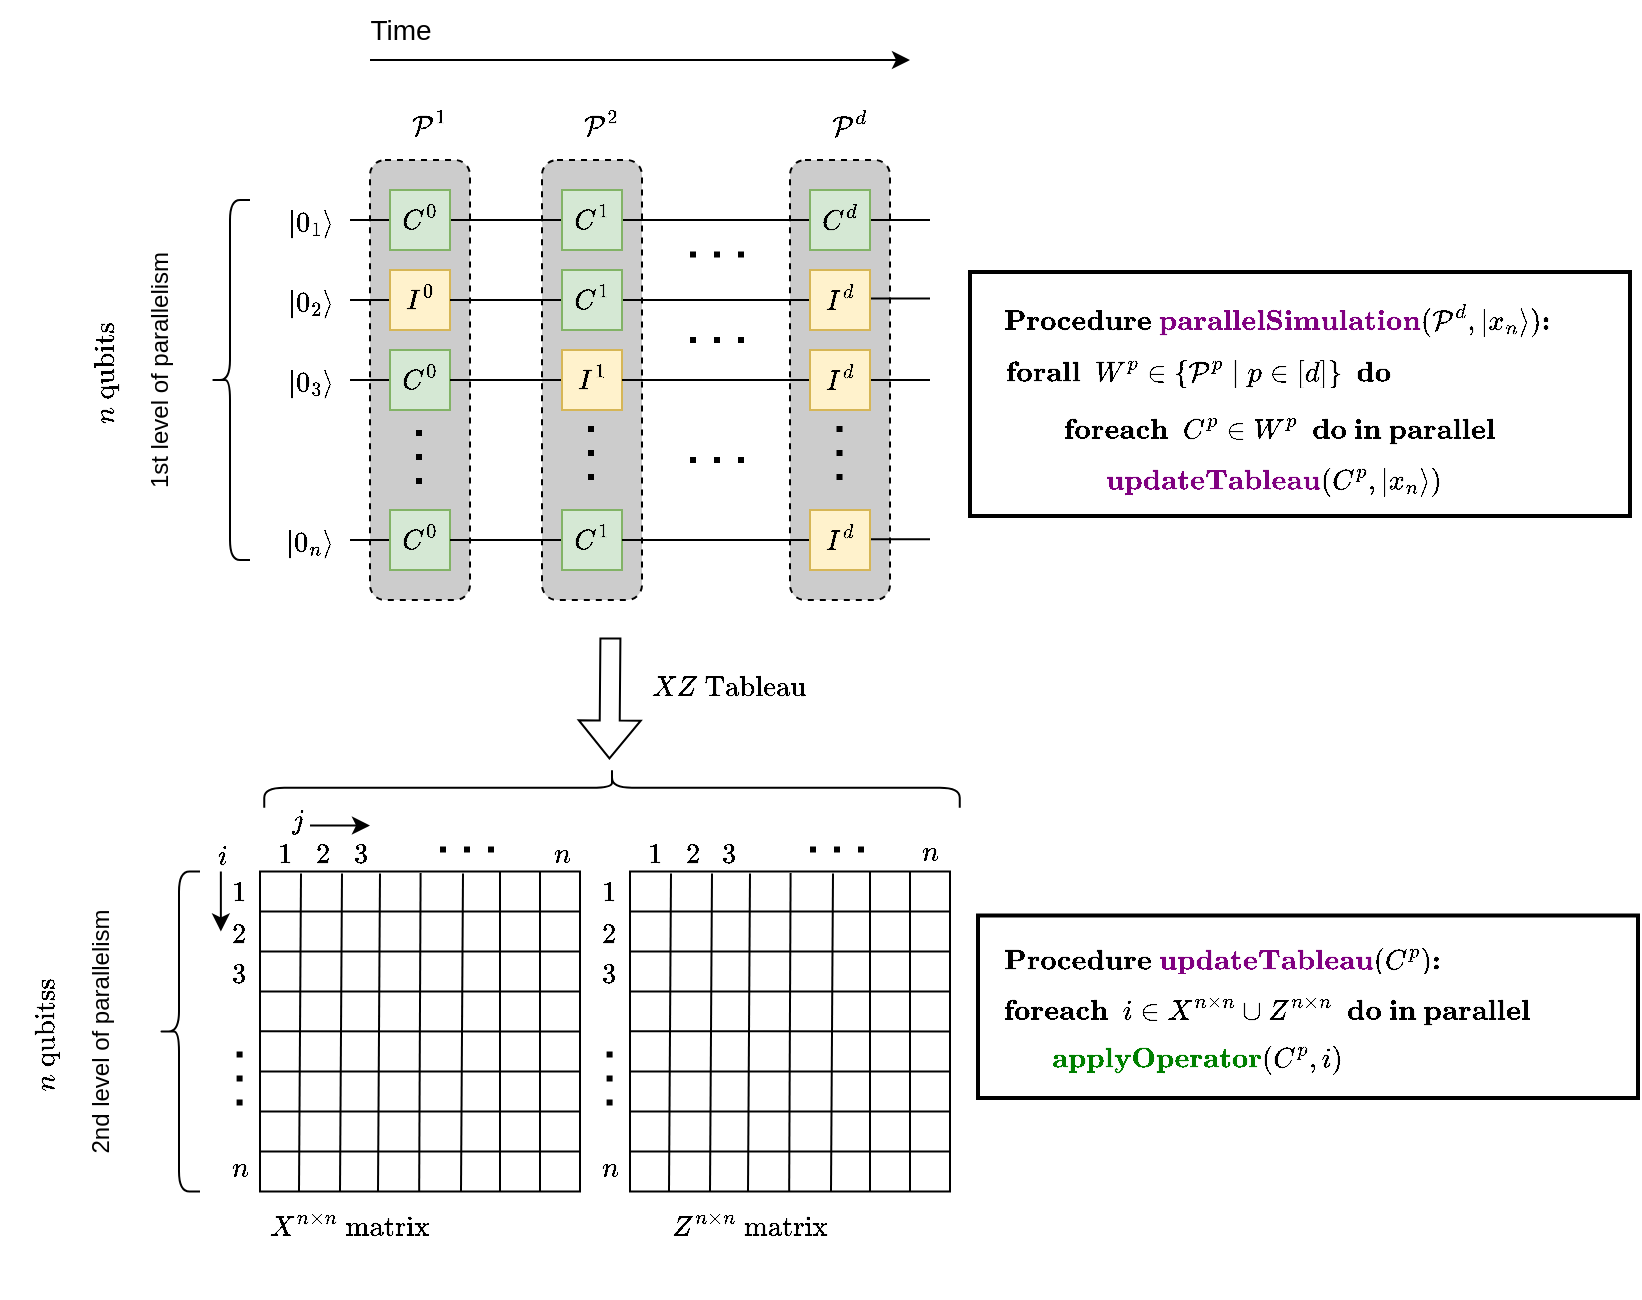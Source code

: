 <mxfile version="23.1.5" type="device">
  <diagram name="Page-1" id="bZBsJEEv_NVjQFhtzkVJ">
    <mxGraphModel dx="2876" dy="1111" grid="1" gridSize="10" guides="1" tooltips="1" connect="1" arrows="1" fold="1" page="1" pageScale="1" pageWidth="850" pageHeight="1100" math="1" shadow="0">
      <root>
        <mxCell id="0" />
        <mxCell id="1" parent="0" />
        <mxCell id="rUpCsNfPbhUcNgEBi1bg-75" value="" style="rounded=0;whiteSpace=wrap;html=1;strokeWidth=2;" parent="1" vertex="1">
          <mxGeometry x="-190" y="276" width="330" height="122" as="geometry" />
        </mxCell>
        <UserObject label="$$\textbf{forall}~~&amp;nbsp; W^p \in \{\mathcal{P}^p \mid p \in [d]\}&lt;br&gt;&amp;nbsp; ~~\textbf{do} $$" placeholders="1" name="Variable" id="rUpCsNfPbhUcNgEBi1bg-72">
          <mxCell style="text;html=1;strokeColor=none;fillColor=none;align=center;verticalAlign=middle;whiteSpace=wrap;overflow=hidden;rotation=0;" parent="1" vertex="1">
            <mxGeometry x="-180" y="305" width="209" height="30" as="geometry" />
          </mxCell>
        </UserObject>
        <mxCell id="rUpCsNfPbhUcNgEBi1bg-51" value="" style="rounded=1;whiteSpace=wrap;html=1;dashed=1;fillColor=#CCCCCC;fillStyle=auto;" parent="1" vertex="1">
          <mxGeometry x="-490" y="220" width="50" height="220" as="geometry" />
        </mxCell>
        <mxCell id="rUpCsNfPbhUcNgEBi1bg-50" value="" style="rounded=1;whiteSpace=wrap;html=1;dashed=1;fillColor=#CCCCCC;fillStyle=auto;" parent="1" vertex="1">
          <mxGeometry x="-404" y="220" width="50" height="220" as="geometry" />
        </mxCell>
        <mxCell id="rUpCsNfPbhUcNgEBi1bg-49" value="" style="rounded=1;whiteSpace=wrap;html=1;dashed=1;fillColor=#CCCCCC;fillStyle=auto;" parent="1" vertex="1">
          <mxGeometry x="-280" y="220" width="50" height="220" as="geometry" />
        </mxCell>
        <mxCell id="rUpCsNfPbhUcNgEBi1bg-1" value="" style="endArrow=none;html=1;rounded=0;" parent="1" edge="1">
          <mxGeometry width="50" height="50" relative="1" as="geometry">
            <mxPoint x="-500" y="250" as="sourcePoint" />
            <mxPoint x="-210" y="250" as="targetPoint" />
          </mxGeometry>
        </mxCell>
        <mxCell id="rUpCsNfPbhUcNgEBi1bg-2" value="" style="endArrow=none;html=1;rounded=0;" parent="1" edge="1">
          <mxGeometry width="50" height="50" relative="1" as="geometry">
            <mxPoint x="-240" y="289.31" as="sourcePoint" />
            <mxPoint x="-210" y="289.31" as="targetPoint" />
          </mxGeometry>
        </mxCell>
        <mxCell id="rUpCsNfPbhUcNgEBi1bg-3" value="" style="endArrow=none;html=1;rounded=0;" parent="1" source="rUpCsNfPbhUcNgEBi1bg-67" edge="1">
          <mxGeometry width="50" height="50" relative="1" as="geometry">
            <mxPoint x="-430" y="330" as="sourcePoint" />
            <mxPoint x="-210" y="330" as="targetPoint" />
            <Array as="points">
              <mxPoint x="-210" y="330" />
            </Array>
          </mxGeometry>
        </mxCell>
        <mxCell id="rUpCsNfPbhUcNgEBi1bg-4" value="" style="endArrow=none;html=1;rounded=0;" parent="1" edge="1">
          <mxGeometry width="50" height="50" relative="1" as="geometry">
            <mxPoint x="-240" y="409.66" as="sourcePoint" />
            <mxPoint x="-210" y="409.66" as="targetPoint" />
          </mxGeometry>
        </mxCell>
        <mxCell id="rUpCsNfPbhUcNgEBi1bg-5" value="" style="endArrow=none;dashed=1;html=1;dashPattern=1 3;strokeWidth=3;rounded=0;" parent="1" edge="1">
          <mxGeometry width="50" height="50" relative="1" as="geometry">
            <mxPoint x="-465.5" y="382" as="sourcePoint" />
            <mxPoint x="-465.5" y="352" as="targetPoint" />
          </mxGeometry>
        </mxCell>
        <UserObject label="$$\ket{0_1&lt;br&gt;}$$" placeholders="1" name="Variable" id="rUpCsNfPbhUcNgEBi1bg-8">
          <mxCell style="text;html=1;strokeColor=none;fillColor=none;align=center;verticalAlign=middle;whiteSpace=wrap;overflow=hidden;" parent="1" vertex="1">
            <mxGeometry x="-540" y="230" width="40" height="40" as="geometry" />
          </mxCell>
        </UserObject>
        <UserObject label="$$\ket{0_2}$$" placeholders="1" name="Variable" id="rUpCsNfPbhUcNgEBi1bg-9">
          <mxCell style="text;html=1;strokeColor=none;fillColor=none;align=center;verticalAlign=middle;whiteSpace=wrap;overflow=hidden;" parent="1" vertex="1">
            <mxGeometry x="-540" y="270" width="40" height="40" as="geometry" />
          </mxCell>
        </UserObject>
        <UserObject label="$$\ket{0_3}$$" placeholders="1" name="Variable" id="rUpCsNfPbhUcNgEBi1bg-10">
          <mxCell style="text;html=1;strokeColor=none;fillColor=none;align=center;verticalAlign=middle;whiteSpace=wrap;overflow=hidden;" parent="1" vertex="1">
            <mxGeometry x="-540" y="310" width="40" height="40" as="geometry" />
          </mxCell>
        </UserObject>
        <UserObject label="$$\ket{0_{n}}$$" placeholders="1" name="Variable" id="rUpCsNfPbhUcNgEBi1bg-11">
          <mxCell style="text;html=1;strokeColor=none;fillColor=none;align=center;verticalAlign=middle;whiteSpace=wrap;overflow=hidden;" parent="1" vertex="1">
            <mxGeometry x="-540" y="390" width="40" height="40" as="geometry" />
          </mxCell>
        </UserObject>
        <mxCell id="rUpCsNfPbhUcNgEBi1bg-12" value="" style="shape=curlyBracket;whiteSpace=wrap;html=1;rounded=1;labelPosition=left;verticalLabelPosition=middle;align=right;verticalAlign=middle;" parent="1" vertex="1">
          <mxGeometry x="-570" y="240" width="20" height="180" as="geometry" />
        </mxCell>
        <UserObject label="$$n~\text{qubits&lt;br&gt;}$$ 1st level of parallelism" placeholders="1" name="Variable" id="rUpCsNfPbhUcNgEBi1bg-15">
          <mxCell style="text;html=1;strokeColor=none;fillColor=none;align=center;verticalAlign=middle;whiteSpace=wrap;overflow=hidden;rotation=-90;" parent="1" vertex="1">
            <mxGeometry x="-750" y="290" width="270" height="70" as="geometry" />
          </mxCell>
        </UserObject>
        <mxCell id="rUpCsNfPbhUcNgEBi1bg-16" value="$$C^{0}$$" style="rounded=0;whiteSpace=wrap;html=1;fillColor=#d5e8d4;strokeColor=#82b366;" parent="1" vertex="1">
          <mxGeometry x="-480" y="235" width="30" height="30" as="geometry" />
        </mxCell>
        <mxCell id="rUpCsNfPbhUcNgEBi1bg-21" value="" style="endArrow=none;html=1;rounded=0;" parent="1" source="rUpCsNfPbhUcNgEBi1bg-36" edge="1">
          <mxGeometry width="50" height="50" relative="1" as="geometry">
            <mxPoint x="-500" y="330" as="sourcePoint" />
            <mxPoint x="-450" y="330" as="targetPoint" />
          </mxGeometry>
        </mxCell>
        <mxCell id="rUpCsNfPbhUcNgEBi1bg-23" value="" style="endArrow=none;html=1;rounded=0;" parent="1" edge="1">
          <mxGeometry width="50" height="50" relative="1" as="geometry">
            <mxPoint x="-500" y="410" as="sourcePoint" />
            <mxPoint x="-480" y="410" as="targetPoint" />
          </mxGeometry>
        </mxCell>
        <mxCell id="rUpCsNfPbhUcNgEBi1bg-24" value="" style="endArrow=classic;html=1;rounded=0;" parent="1" edge="1">
          <mxGeometry width="50" height="50" relative="1" as="geometry">
            <mxPoint x="-490" y="170" as="sourcePoint" />
            <mxPoint x="-220" y="170" as="targetPoint" />
          </mxGeometry>
        </mxCell>
        <mxCell id="rUpCsNfPbhUcNgEBi1bg-26" value="$$C^{1}$$" style="rounded=0;whiteSpace=wrap;html=1;fillColor=#d5e8d4;strokeColor=#82b366;" parent="1" vertex="1">
          <mxGeometry x="-394" y="235" width="30" height="30" as="geometry" />
        </mxCell>
        <mxCell id="rUpCsNfPbhUcNgEBi1bg-30" value="$$C^{d}$$" style="rounded=0;whiteSpace=wrap;html=1;fillColor=#d5e8d4;strokeColor=#82b366;" parent="1" vertex="1">
          <mxGeometry x="-270" y="235" width="30" height="30" as="geometry" />
        </mxCell>
        <mxCell id="rUpCsNfPbhUcNgEBi1bg-34" value="$$C^{0}$$" style="rounded=0;whiteSpace=wrap;html=1;fillColor=#d5e8d4;strokeColor=#82b366;" parent="1" vertex="1">
          <mxGeometry x="-480" y="395" width="30" height="30" as="geometry" />
        </mxCell>
        <mxCell id="rUpCsNfPbhUcNgEBi1bg-37" value="" style="endArrow=none;html=1;rounded=0;" parent="1" target="rUpCsNfPbhUcNgEBi1bg-36" edge="1">
          <mxGeometry width="50" height="50" relative="1" as="geometry">
            <mxPoint x="-500" y="330" as="sourcePoint" />
            <mxPoint x="-450" y="330" as="targetPoint" />
          </mxGeometry>
        </mxCell>
        <mxCell id="rUpCsNfPbhUcNgEBi1bg-36" value="$$C^{0}$$" style="rounded=0;whiteSpace=wrap;html=1;fillColor=#d5e8d4;strokeColor=#82b366;" parent="1" vertex="1">
          <mxGeometry x="-480" y="315" width="30" height="30" as="geometry" />
        </mxCell>
        <mxCell id="rUpCsNfPbhUcNgEBi1bg-38" value="" style="endArrow=none;dashed=1;html=1;dashPattern=1 3;strokeWidth=3;rounded=0;" parent="1" edge="1">
          <mxGeometry width="50" height="50" relative="1" as="geometry">
            <mxPoint x="-379.5" y="380" as="sourcePoint" />
            <mxPoint x="-379.5" y="350" as="targetPoint" />
          </mxGeometry>
        </mxCell>
        <mxCell id="rUpCsNfPbhUcNgEBi1bg-40" value="" style="endArrow=none;dashed=1;html=1;dashPattern=1 3;strokeWidth=3;rounded=0;" parent="1" edge="1">
          <mxGeometry width="50" height="50" relative="1" as="geometry">
            <mxPoint x="-255.24" y="380" as="sourcePoint" />
            <mxPoint x="-255.24" y="350" as="targetPoint" />
          </mxGeometry>
        </mxCell>
        <mxCell id="rUpCsNfPbhUcNgEBi1bg-41" value="" style="shape=curlyBracket;whiteSpace=wrap;html=1;rounded=1;labelPosition=left;verticalLabelPosition=middle;align=right;verticalAlign=middle;rotation=0;" parent="1" vertex="1">
          <mxGeometry x="-596" y="575.75" width="21" height="160" as="geometry" />
        </mxCell>
        <mxCell id="rUpCsNfPbhUcNgEBi1bg-45" value="Time" style="text;html=1;align=center;verticalAlign=middle;resizable=0;points=[];autosize=1;strokeColor=none;fillColor=none;fontSize=14;" parent="1" vertex="1">
          <mxGeometry x="-500" y="140" width="50" height="30" as="geometry" />
        </mxCell>
        <UserObject label="$$\mathcal{P}^{1}$$" placeholders="1" name="Variable" id="rUpCsNfPbhUcNgEBi1bg-52">
          <mxCell style="text;html=1;strokeColor=none;fillColor=none;align=center;verticalAlign=middle;whiteSpace=wrap;overflow=hidden;" parent="1" vertex="1">
            <mxGeometry x="-480" y="180" width="40" height="40" as="geometry" />
          </mxCell>
        </UserObject>
        <mxCell id="rUpCsNfPbhUcNgEBi1bg-57" value="" style="endArrow=none;html=1;rounded=0;" parent="1" target="rUpCsNfPbhUcNgEBi1bg-56" edge="1">
          <mxGeometry width="50" height="50" relative="1" as="geometry">
            <mxPoint x="-450" y="410" as="sourcePoint" />
            <mxPoint x="-210" y="410" as="targetPoint" />
          </mxGeometry>
        </mxCell>
        <mxCell id="rUpCsNfPbhUcNgEBi1bg-56" value="$$C^{1}$$" style="rounded=0;whiteSpace=wrap;html=1;fillColor=#d5e8d4;strokeColor=#82b366;" parent="1" vertex="1">
          <mxGeometry x="-394" y="395" width="30" height="30" as="geometry" />
        </mxCell>
        <mxCell id="rUpCsNfPbhUcNgEBi1bg-59" value="" style="endArrow=none;html=1;rounded=0;" parent="1" source="rUpCsNfPbhUcNgEBi1bg-56" edge="1">
          <mxGeometry width="50" height="50" relative="1" as="geometry">
            <mxPoint x="-364" y="410" as="sourcePoint" />
            <mxPoint x="-270" y="410" as="targetPoint" />
          </mxGeometry>
        </mxCell>
        <mxCell id="rUpCsNfPbhUcNgEBi1bg-64" value="" style="endArrow=none;html=1;rounded=0;" parent="1" target="rUpCsNfPbhUcNgEBi1bg-63" edge="1">
          <mxGeometry width="50" height="50" relative="1" as="geometry">
            <mxPoint x="-500" y="290" as="sourcePoint" />
            <mxPoint x="-210" y="290" as="targetPoint" />
          </mxGeometry>
        </mxCell>
        <mxCell id="rUpCsNfPbhUcNgEBi1bg-63" value="$$I^{0}$$" style="rounded=0;whiteSpace=wrap;html=1;fillColor=#fff2cc;strokeColor=#d6b656;" parent="1" vertex="1">
          <mxGeometry x="-480" y="275" width="30" height="30" as="geometry" />
        </mxCell>
        <mxCell id="rUpCsNfPbhUcNgEBi1bg-66" value="" style="endArrow=none;html=1;rounded=0;" parent="1" target="rUpCsNfPbhUcNgEBi1bg-65" edge="1">
          <mxGeometry width="50" height="50" relative="1" as="geometry">
            <mxPoint x="-450" y="330" as="sourcePoint" />
            <mxPoint x="-210" y="330" as="targetPoint" />
          </mxGeometry>
        </mxCell>
        <mxCell id="rUpCsNfPbhUcNgEBi1bg-65" value="$$I^{1}$$" style="rounded=0;whiteSpace=wrap;html=1;fillColor=#fff2cc;strokeColor=#d6b656;" parent="1" vertex="1">
          <mxGeometry x="-394" y="315" width="30" height="30" as="geometry" />
        </mxCell>
        <mxCell id="rUpCsNfPbhUcNgEBi1bg-68" value="" style="endArrow=none;html=1;rounded=0;" parent="1" source="rUpCsNfPbhUcNgEBi1bg-65" target="rUpCsNfPbhUcNgEBi1bg-67" edge="1">
          <mxGeometry width="50" height="50" relative="1" as="geometry">
            <mxPoint x="-364" y="330" as="sourcePoint" />
            <mxPoint x="-210" y="330" as="targetPoint" />
          </mxGeometry>
        </mxCell>
        <mxCell id="rUpCsNfPbhUcNgEBi1bg-67" value="$$I^{d}$$" style="rounded=0;whiteSpace=wrap;html=1;fillColor=#fff2cc;strokeColor=#d6b656;" parent="1" vertex="1">
          <mxGeometry x="-270" y="315" width="30" height="30" as="geometry" />
        </mxCell>
        <mxCell id="rUpCsNfPbhUcNgEBi1bg-70" value="" style="endArrow=none;html=1;rounded=0;" parent="1" source="rUpCsNfPbhUcNgEBi1bg-63" target="rUpCsNfPbhUcNgEBi1bg-69" edge="1">
          <mxGeometry width="50" height="50" relative="1" as="geometry">
            <mxPoint x="-450" y="290" as="sourcePoint" />
            <mxPoint x="-210" y="290" as="targetPoint" />
          </mxGeometry>
        </mxCell>
        <mxCell id="rUpCsNfPbhUcNgEBi1bg-69" value="$$I^{d}$$" style="rounded=0;whiteSpace=wrap;html=1;fillColor=#fff2cc;strokeColor=#d6b656;" parent="1" vertex="1">
          <mxGeometry x="-270" y="275" width="30" height="30" as="geometry" />
        </mxCell>
        <mxCell id="rUpCsNfPbhUcNgEBi1bg-27" value="$$C^{1}$$" style="rounded=0;whiteSpace=wrap;html=1;fillColor=#d5e8d4;strokeColor=#82b366;" parent="1" vertex="1">
          <mxGeometry x="-394" y="275" width="30" height="30" as="geometry" />
        </mxCell>
        <mxCell id="rUpCsNfPbhUcNgEBi1bg-71" value="$$I^{d}$$" style="rounded=0;whiteSpace=wrap;html=1;fillColor=#fff2cc;strokeColor=#d6b656;" parent="1" vertex="1">
          <mxGeometry x="-270" y="395" width="30" height="30" as="geometry" />
        </mxCell>
        <UserObject label="$$\textbf{foreach}~~ C^p \in W^p ~~\textbf{do in parallel} $$" placeholders="1" name="Variable" id="rUpCsNfPbhUcNgEBi1bg-73">
          <mxCell style="text;html=1;strokeColor=none;fillColor=none;align=center;verticalAlign=middle;whiteSpace=wrap;overflow=hidden;rotation=0;" parent="1" vertex="1">
            <mxGeometry x="-150" y="333" width="230" height="37" as="geometry" />
          </mxCell>
        </UserObject>
        <UserObject label="$$\textcolor{purple}{\textbf{updateTableau}}(C^p,\ket{x_n}&lt;br&gt;) $$" placeholders="1" name="Variable" id="rUpCsNfPbhUcNgEBi1bg-74">
          <mxCell style="text;html=1;strokeColor=none;fillColor=none;align=center;verticalAlign=middle;whiteSpace=wrap;overflow=hidden;rotation=0;" parent="1" vertex="1">
            <mxGeometry x="-138.5" y="359" width="200" height="31" as="geometry" />
          </mxCell>
        </UserObject>
        <mxCell id="rUpCsNfPbhUcNgEBi1bg-76" value="" style="endArrow=none;dashed=1;html=1;dashPattern=1 3;strokeWidth=3;rounded=0;" parent="1" edge="1">
          <mxGeometry width="50" height="50" relative="1" as="geometry">
            <mxPoint x="-330" y="370" as="sourcePoint" />
            <mxPoint x="-300" y="370" as="targetPoint" />
          </mxGeometry>
        </mxCell>
        <mxCell id="rUpCsNfPbhUcNgEBi1bg-77" value="" style="endArrow=none;dashed=1;html=1;dashPattern=1 3;strokeWidth=3;rounded=0;" parent="1" edge="1">
          <mxGeometry width="50" height="50" relative="1" as="geometry">
            <mxPoint x="-330" y="310" as="sourcePoint" />
            <mxPoint x="-300" y="310" as="targetPoint" />
          </mxGeometry>
        </mxCell>
        <mxCell id="rUpCsNfPbhUcNgEBi1bg-78" value="" style="endArrow=none;dashed=1;html=1;dashPattern=1 3;strokeWidth=3;rounded=0;" parent="1" edge="1">
          <mxGeometry width="50" height="50" relative="1" as="geometry">
            <mxPoint x="-330" y="267.26" as="sourcePoint" />
            <mxPoint x="-300" y="267.26" as="targetPoint" />
          </mxGeometry>
        </mxCell>
        <UserObject label="$$\mathcal{P}^{2}$$" placeholders="1" name="Variable" id="3ZK03s1uTfJQS2Cd98UN-1">
          <mxCell style="text;html=1;strokeColor=none;fillColor=none;align=center;verticalAlign=middle;whiteSpace=wrap;overflow=hidden;" vertex="1" parent="1">
            <mxGeometry x="-394" y="180" width="40" height="40" as="geometry" />
          </mxCell>
        </UserObject>
        <UserObject label="$$\mathcal{P}^{d}$$" placeholders="1" name="Variable" id="3ZK03s1uTfJQS2Cd98UN-2">
          <mxCell style="text;html=1;strokeColor=none;fillColor=none;align=center;verticalAlign=middle;whiteSpace=wrap;overflow=hidden;" vertex="1" parent="1">
            <mxGeometry x="-270" y="180" width="40" height="40" as="geometry" />
          </mxCell>
        </UserObject>
        <mxCell id="3ZK03s1uTfJQS2Cd98UN-5" value="" style="rounded=0;whiteSpace=wrap;html=1;" vertex="1" parent="1">
          <mxGeometry x="-545" y="575.75" width="160" height="160" as="geometry" />
        </mxCell>
        <mxCell id="3ZK03s1uTfJQS2Cd98UN-7" value="" style="endArrow=none;html=1;rounded=0;exitX=0.058;exitY=0.995;exitDx=0;exitDy=0;exitPerimeter=0;" edge="1" parent="1">
          <mxGeometry width="50" height="50" relative="1" as="geometry">
            <mxPoint x="-465.42" y="735.75" as="sourcePoint" />
            <mxPoint x="-464.7" y="576.55" as="targetPoint" />
          </mxGeometry>
        </mxCell>
        <mxCell id="3ZK03s1uTfJQS2Cd98UN-8" value="" style="endArrow=none;html=1;rounded=0;exitX=0.058;exitY=0.995;exitDx=0;exitDy=0;exitPerimeter=0;" edge="1" parent="1">
          <mxGeometry width="50" height="50" relative="1" as="geometry">
            <mxPoint x="-525.5" y="735.75" as="sourcePoint" />
            <mxPoint x="-524.5" y="576.75" as="targetPoint" />
          </mxGeometry>
        </mxCell>
        <mxCell id="3ZK03s1uTfJQS2Cd98UN-9" value="" style="endArrow=none;html=1;rounded=0;exitX=0.058;exitY=0.995;exitDx=0;exitDy=0;exitPerimeter=0;" edge="1" parent="1">
          <mxGeometry width="50" height="50" relative="1" as="geometry">
            <mxPoint x="-444.5" y="735.75" as="sourcePoint" />
            <mxPoint x="-443.5" y="576.75" as="targetPoint" />
          </mxGeometry>
        </mxCell>
        <mxCell id="3ZK03s1uTfJQS2Cd98UN-10" value="" style="endArrow=none;html=1;rounded=0;exitX=0.058;exitY=0.995;exitDx=0;exitDy=0;exitPerimeter=0;" edge="1" parent="1">
          <mxGeometry width="50" height="50" relative="1" as="geometry">
            <mxPoint x="-505" y="735.75" as="sourcePoint" />
            <mxPoint x="-504" y="576.75" as="targetPoint" />
          </mxGeometry>
        </mxCell>
        <mxCell id="3ZK03s1uTfJQS2Cd98UN-11" value="" style="endArrow=none;html=1;rounded=0;exitX=0.75;exitY=1;exitDx=0;exitDy=0;" edge="1" parent="1" source="3ZK03s1uTfJQS2Cd98UN-5">
          <mxGeometry width="50" height="50" relative="1" as="geometry">
            <mxPoint x="-429" y="735.75" as="sourcePoint" />
            <mxPoint x="-425" y="575.75" as="targetPoint" />
          </mxGeometry>
        </mxCell>
        <mxCell id="3ZK03s1uTfJQS2Cd98UN-12" value="" style="endArrow=none;html=1;rounded=0;exitX=0.058;exitY=0.995;exitDx=0;exitDy=0;exitPerimeter=0;" edge="1" parent="1">
          <mxGeometry width="50" height="50" relative="1" as="geometry">
            <mxPoint x="-486" y="735.75" as="sourcePoint" />
            <mxPoint x="-485" y="576.75" as="targetPoint" />
          </mxGeometry>
        </mxCell>
        <mxCell id="3ZK03s1uTfJQS2Cd98UN-13" value="" style="endArrow=none;html=1;rounded=0;exitX=0.75;exitY=1;exitDx=0;exitDy=0;" edge="1" parent="1">
          <mxGeometry width="50" height="50" relative="1" as="geometry">
            <mxPoint x="-405" y="735.75" as="sourcePoint" />
            <mxPoint x="-405" y="575.75" as="targetPoint" />
          </mxGeometry>
        </mxCell>
        <mxCell id="3ZK03s1uTfJQS2Cd98UN-21" value="" style="endArrow=none;html=1;rounded=0;" edge="1" parent="1">
          <mxGeometry width="50" height="50" relative="1" as="geometry">
            <mxPoint x="-385" y="595.75" as="sourcePoint" />
            <mxPoint x="-545" y="595.75" as="targetPoint" />
          </mxGeometry>
        </mxCell>
        <mxCell id="3ZK03s1uTfJQS2Cd98UN-22" value="" style="endArrow=none;html=1;rounded=0;" edge="1" parent="1">
          <mxGeometry width="50" height="50" relative="1" as="geometry">
            <mxPoint x="-385" y="615.75" as="sourcePoint" />
            <mxPoint x="-545" y="615.75" as="targetPoint" />
          </mxGeometry>
        </mxCell>
        <mxCell id="3ZK03s1uTfJQS2Cd98UN-23" value="" style="endArrow=none;html=1;rounded=0;" edge="1" parent="1">
          <mxGeometry width="50" height="50" relative="1" as="geometry">
            <mxPoint x="-385" y="635.75" as="sourcePoint" />
            <mxPoint x="-545" y="635.75" as="targetPoint" />
          </mxGeometry>
        </mxCell>
        <mxCell id="3ZK03s1uTfJQS2Cd98UN-24" value="" style="endArrow=none;html=1;rounded=0;" edge="1" parent="1">
          <mxGeometry width="50" height="50" relative="1" as="geometry">
            <mxPoint x="-385" y="655.75" as="sourcePoint" />
            <mxPoint x="-545" y="655.58" as="targetPoint" />
          </mxGeometry>
        </mxCell>
        <mxCell id="3ZK03s1uTfJQS2Cd98UN-25" value="" style="endArrow=none;html=1;rounded=0;" edge="1" parent="1">
          <mxGeometry width="50" height="50" relative="1" as="geometry">
            <mxPoint x="-385" y="675.75" as="sourcePoint" />
            <mxPoint x="-545" y="675.75" as="targetPoint" />
          </mxGeometry>
        </mxCell>
        <mxCell id="3ZK03s1uTfJQS2Cd98UN-26" value="" style="endArrow=none;html=1;rounded=0;" edge="1" parent="1">
          <mxGeometry width="50" height="50" relative="1" as="geometry">
            <mxPoint x="-385" y="695.75" as="sourcePoint" />
            <mxPoint x="-545" y="695.75" as="targetPoint" />
          </mxGeometry>
        </mxCell>
        <mxCell id="3ZK03s1uTfJQS2Cd98UN-27" value="" style="endArrow=none;html=1;rounded=0;" edge="1" parent="1">
          <mxGeometry width="50" height="50" relative="1" as="geometry">
            <mxPoint x="-385" y="715.75" as="sourcePoint" />
            <mxPoint x="-545" y="715.75" as="targetPoint" />
          </mxGeometry>
        </mxCell>
        <mxCell id="3ZK03s1uTfJQS2Cd98UN-28" value="" style="endArrow=classic;html=1;rounded=0;" edge="1" parent="1">
          <mxGeometry width="50" height="50" relative="1" as="geometry">
            <mxPoint x="-520" y="552.75" as="sourcePoint" />
            <mxPoint x="-490" y="552.75" as="targetPoint" />
          </mxGeometry>
        </mxCell>
        <mxCell id="3ZK03s1uTfJQS2Cd98UN-29" value="" style="endArrow=classic;html=1;rounded=0;" edge="1" parent="1">
          <mxGeometry width="50" height="50" relative="1" as="geometry">
            <mxPoint x="-564.57" y="575.75" as="sourcePoint" />
            <mxPoint x="-564.57" y="605.75" as="targetPoint" />
          </mxGeometry>
        </mxCell>
        <UserObject label="$$i$$" placeholders="1" name="Variable" id="3ZK03s1uTfJQS2Cd98UN-30">
          <mxCell style="text;html=1;strokeColor=none;fillColor=none;align=center;verticalAlign=middle;whiteSpace=wrap;overflow=hidden;rotation=0;" vertex="1" parent="1">
            <mxGeometry x="-579" y="546.75" width="30" height="30" as="geometry" />
          </mxCell>
        </UserObject>
        <UserObject label="$$j$$" placeholders="1" name="Variable" id="3ZK03s1uTfJQS2Cd98UN-31">
          <mxCell style="text;html=1;strokeColor=none;fillColor=none;align=center;verticalAlign=middle;whiteSpace=wrap;overflow=hidden;rotation=0;" vertex="1" parent="1">
            <mxGeometry x="-541" y="528.75" width="30" height="30" as="geometry" />
          </mxCell>
        </UserObject>
        <UserObject label="$$1$$" placeholders="1" name="Variable" id="3ZK03s1uTfJQS2Cd98UN-35">
          <mxCell style="text;html=1;strokeColor=none;fillColor=none;align=center;verticalAlign=middle;whiteSpace=wrap;overflow=hidden;rotation=0;" vertex="1" parent="1">
            <mxGeometry x="-570" y="564.75" width="30" height="30" as="geometry" />
          </mxCell>
        </UserObject>
        <UserObject label="$$2$$" placeholders="1" name="Variable" id="3ZK03s1uTfJQS2Cd98UN-36">
          <mxCell style="text;html=1;strokeColor=none;fillColor=none;align=center;verticalAlign=middle;whiteSpace=wrap;overflow=hidden;rotation=0;" vertex="1" parent="1">
            <mxGeometry x="-570" y="585.75" width="30" height="30" as="geometry" />
          </mxCell>
        </UserObject>
        <UserObject label="$$n$$" placeholders="1" name="Variable" id="3ZK03s1uTfJQS2Cd98UN-37">
          <mxCell style="text;html=1;strokeColor=none;fillColor=none;align=center;verticalAlign=middle;whiteSpace=wrap;overflow=hidden;rotation=0;" vertex="1" parent="1">
            <mxGeometry x="-570" y="702.75" width="30" height="30" as="geometry" />
          </mxCell>
        </UserObject>
        <UserObject label="$$1$$" placeholders="1" name="Variable" id="3ZK03s1uTfJQS2Cd98UN-38">
          <mxCell style="text;html=1;strokeColor=none;fillColor=none;align=center;verticalAlign=middle;whiteSpace=wrap;overflow=hidden;rotation=0;" vertex="1" parent="1">
            <mxGeometry x="-547" y="545.75" width="30" height="30" as="geometry" />
          </mxCell>
        </UserObject>
        <UserObject label="$$2$$" placeholders="1" name="Variable" id="3ZK03s1uTfJQS2Cd98UN-39">
          <mxCell style="text;html=1;strokeColor=none;fillColor=none;align=center;verticalAlign=middle;whiteSpace=wrap;overflow=hidden;rotation=0;" vertex="1" parent="1">
            <mxGeometry x="-528" y="545.75" width="30" height="30" as="geometry" />
          </mxCell>
        </UserObject>
        <mxCell id="3ZK03s1uTfJQS2Cd98UN-44" value="" style="rounded=0;whiteSpace=wrap;html=1;" vertex="1" parent="1">
          <mxGeometry x="-360" y="575.75" width="160" height="160" as="geometry" />
        </mxCell>
        <mxCell id="3ZK03s1uTfJQS2Cd98UN-45" value="" style="endArrow=none;html=1;rounded=0;exitX=0.058;exitY=0.995;exitDx=0;exitDy=0;exitPerimeter=0;" edge="1" parent="1">
          <mxGeometry width="50" height="50" relative="1" as="geometry">
            <mxPoint x="-280.42" y="735.75" as="sourcePoint" />
            <mxPoint x="-279.7" y="576.55" as="targetPoint" />
          </mxGeometry>
        </mxCell>
        <mxCell id="3ZK03s1uTfJQS2Cd98UN-46" value="" style="endArrow=none;html=1;rounded=0;exitX=0.058;exitY=0.995;exitDx=0;exitDy=0;exitPerimeter=0;" edge="1" parent="1">
          <mxGeometry width="50" height="50" relative="1" as="geometry">
            <mxPoint x="-340.5" y="735.75" as="sourcePoint" />
            <mxPoint x="-339.5" y="576.75" as="targetPoint" />
          </mxGeometry>
        </mxCell>
        <mxCell id="3ZK03s1uTfJQS2Cd98UN-47" value="" style="endArrow=none;html=1;rounded=0;exitX=0.058;exitY=0.995;exitDx=0;exitDy=0;exitPerimeter=0;" edge="1" parent="1">
          <mxGeometry width="50" height="50" relative="1" as="geometry">
            <mxPoint x="-259.5" y="735.75" as="sourcePoint" />
            <mxPoint x="-258.5" y="576.75" as="targetPoint" />
          </mxGeometry>
        </mxCell>
        <mxCell id="3ZK03s1uTfJQS2Cd98UN-48" value="" style="endArrow=none;html=1;rounded=0;exitX=0.058;exitY=0.995;exitDx=0;exitDy=0;exitPerimeter=0;" edge="1" parent="1">
          <mxGeometry width="50" height="50" relative="1" as="geometry">
            <mxPoint x="-320" y="735.75" as="sourcePoint" />
            <mxPoint x="-319" y="576.75" as="targetPoint" />
          </mxGeometry>
        </mxCell>
        <mxCell id="3ZK03s1uTfJQS2Cd98UN-49" value="" style="endArrow=none;html=1;rounded=0;exitX=0.75;exitY=1;exitDx=0;exitDy=0;" edge="1" parent="1" source="3ZK03s1uTfJQS2Cd98UN-44">
          <mxGeometry width="50" height="50" relative="1" as="geometry">
            <mxPoint x="-244" y="735.75" as="sourcePoint" />
            <mxPoint x="-240" y="575.75" as="targetPoint" />
          </mxGeometry>
        </mxCell>
        <mxCell id="3ZK03s1uTfJQS2Cd98UN-50" value="" style="endArrow=none;html=1;rounded=0;exitX=0.058;exitY=0.995;exitDx=0;exitDy=0;exitPerimeter=0;" edge="1" parent="1">
          <mxGeometry width="50" height="50" relative="1" as="geometry">
            <mxPoint x="-301" y="735.75" as="sourcePoint" />
            <mxPoint x="-300" y="576.75" as="targetPoint" />
          </mxGeometry>
        </mxCell>
        <mxCell id="3ZK03s1uTfJQS2Cd98UN-51" value="" style="endArrow=none;html=1;rounded=0;exitX=0.75;exitY=1;exitDx=0;exitDy=0;" edge="1" parent="1">
          <mxGeometry width="50" height="50" relative="1" as="geometry">
            <mxPoint x="-220" y="735.75" as="sourcePoint" />
            <mxPoint x="-220" y="575.75" as="targetPoint" />
          </mxGeometry>
        </mxCell>
        <mxCell id="3ZK03s1uTfJQS2Cd98UN-52" value="" style="endArrow=none;html=1;rounded=0;" edge="1" parent="1">
          <mxGeometry width="50" height="50" relative="1" as="geometry">
            <mxPoint x="-200" y="595.75" as="sourcePoint" />
            <mxPoint x="-360" y="595.75" as="targetPoint" />
          </mxGeometry>
        </mxCell>
        <mxCell id="3ZK03s1uTfJQS2Cd98UN-53" value="" style="endArrow=none;html=1;rounded=0;" edge="1" parent="1">
          <mxGeometry width="50" height="50" relative="1" as="geometry">
            <mxPoint x="-200" y="615.75" as="sourcePoint" />
            <mxPoint x="-360" y="615.75" as="targetPoint" />
          </mxGeometry>
        </mxCell>
        <mxCell id="3ZK03s1uTfJQS2Cd98UN-54" value="" style="endArrow=none;html=1;rounded=0;" edge="1" parent="1">
          <mxGeometry width="50" height="50" relative="1" as="geometry">
            <mxPoint x="-200" y="635.75" as="sourcePoint" />
            <mxPoint x="-360" y="635.75" as="targetPoint" />
          </mxGeometry>
        </mxCell>
        <mxCell id="3ZK03s1uTfJQS2Cd98UN-55" value="" style="endArrow=none;html=1;rounded=0;" edge="1" parent="1">
          <mxGeometry width="50" height="50" relative="1" as="geometry">
            <mxPoint x="-200" y="655.75" as="sourcePoint" />
            <mxPoint x="-360" y="655.58" as="targetPoint" />
          </mxGeometry>
        </mxCell>
        <mxCell id="3ZK03s1uTfJQS2Cd98UN-56" value="" style="endArrow=none;html=1;rounded=0;" edge="1" parent="1">
          <mxGeometry width="50" height="50" relative="1" as="geometry">
            <mxPoint x="-200" y="675.75" as="sourcePoint" />
            <mxPoint x="-360" y="675.75" as="targetPoint" />
          </mxGeometry>
        </mxCell>
        <mxCell id="3ZK03s1uTfJQS2Cd98UN-57" value="" style="endArrow=none;html=1;rounded=0;" edge="1" parent="1">
          <mxGeometry width="50" height="50" relative="1" as="geometry">
            <mxPoint x="-200" y="695.75" as="sourcePoint" />
            <mxPoint x="-360" y="695.75" as="targetPoint" />
          </mxGeometry>
        </mxCell>
        <mxCell id="3ZK03s1uTfJQS2Cd98UN-58" value="" style="endArrow=none;html=1;rounded=0;" edge="1" parent="1">
          <mxGeometry width="50" height="50" relative="1" as="geometry">
            <mxPoint x="-200" y="715.75" as="sourcePoint" />
            <mxPoint x="-360" y="715.75" as="targetPoint" />
          </mxGeometry>
        </mxCell>
        <UserObject label="$$1$$" placeholders="1" name="Variable" id="3ZK03s1uTfJQS2Cd98UN-63">
          <mxCell style="text;html=1;strokeColor=none;fillColor=none;align=center;verticalAlign=middle;whiteSpace=wrap;overflow=hidden;rotation=0;" vertex="1" parent="1">
            <mxGeometry x="-385" y="564.75" width="30" height="30" as="geometry" />
          </mxCell>
        </UserObject>
        <UserObject label="$$2$$" placeholders="1" name="Variable" id="3ZK03s1uTfJQS2Cd98UN-64">
          <mxCell style="text;html=1;strokeColor=none;fillColor=none;align=center;verticalAlign=middle;whiteSpace=wrap;overflow=hidden;rotation=0;" vertex="1" parent="1">
            <mxGeometry x="-385" y="585.75" width="30" height="30" as="geometry" />
          </mxCell>
        </UserObject>
        <UserObject label="$$n$$" placeholders="1" name="Variable" id="3ZK03s1uTfJQS2Cd98UN-65">
          <mxCell style="text;html=1;strokeColor=none;fillColor=none;align=center;verticalAlign=middle;whiteSpace=wrap;overflow=hidden;rotation=0;" vertex="1" parent="1">
            <mxGeometry x="-385" y="702.75" width="30" height="30" as="geometry" />
          </mxCell>
        </UserObject>
        <UserObject label="$$1$$" placeholders="1" name="Variable" id="3ZK03s1uTfJQS2Cd98UN-66">
          <mxCell style="text;html=1;strokeColor=none;fillColor=none;align=center;verticalAlign=middle;whiteSpace=wrap;overflow=hidden;rotation=0;" vertex="1" parent="1">
            <mxGeometry x="-362" y="545.75" width="30" height="30" as="geometry" />
          </mxCell>
        </UserObject>
        <UserObject label="$$2$$" placeholders="1" name="Variable" id="3ZK03s1uTfJQS2Cd98UN-67">
          <mxCell style="text;html=1;strokeColor=none;fillColor=none;align=center;verticalAlign=middle;whiteSpace=wrap;overflow=hidden;rotation=0;" vertex="1" parent="1">
            <mxGeometry x="-343" y="545.75" width="30" height="30" as="geometry" />
          </mxCell>
        </UserObject>
        <UserObject label="$$n$$" placeholders="1" name="Variable" id="3ZK03s1uTfJQS2Cd98UN-68">
          <mxCell style="text;html=1;strokeColor=none;fillColor=none;align=center;verticalAlign=middle;whiteSpace=wrap;overflow=hidden;rotation=0;" vertex="1" parent="1">
            <mxGeometry x="-225" y="544.75" width="30" height="30" as="geometry" />
          </mxCell>
        </UserObject>
        <mxCell id="3ZK03s1uTfJQS2Cd98UN-69" value="" style="endArrow=none;dashed=1;html=1;dashPattern=1 3;strokeWidth=3;rounded=0;" edge="1" parent="1">
          <mxGeometry width="50" height="50" relative="1" as="geometry">
            <mxPoint x="-455" y="564.75" as="sourcePoint" />
            <mxPoint x="-425" y="564.75" as="targetPoint" />
          </mxGeometry>
        </mxCell>
        <UserObject label="$$n$$" placeholders="1" name="Variable" id="3ZK03s1uTfJQS2Cd98UN-70">
          <mxCell style="text;html=1;strokeColor=none;fillColor=none;align=center;verticalAlign=middle;whiteSpace=wrap;overflow=hidden;rotation=0;" vertex="1" parent="1">
            <mxGeometry x="-409" y="545.75" width="30" height="30" as="geometry" />
          </mxCell>
        </UserObject>
        <UserObject label="$$3$$" placeholders="1" name="Variable" id="3ZK03s1uTfJQS2Cd98UN-71">
          <mxCell style="text;html=1;strokeColor=none;fillColor=none;align=center;verticalAlign=middle;whiteSpace=wrap;overflow=hidden;rotation=0;" vertex="1" parent="1">
            <mxGeometry x="-509" y="545.75" width="30" height="30" as="geometry" />
          </mxCell>
        </UserObject>
        <UserObject label="$$3$$" placeholders="1" name="Variable" id="3ZK03s1uTfJQS2Cd98UN-72">
          <mxCell style="text;html=1;strokeColor=none;fillColor=none;align=center;verticalAlign=middle;whiteSpace=wrap;overflow=hidden;rotation=0;" vertex="1" parent="1">
            <mxGeometry x="-570" y="605.75" width="30" height="30" as="geometry" />
          </mxCell>
        </UserObject>
        <UserObject label="$$3$$" placeholders="1" name="Variable" id="3ZK03s1uTfJQS2Cd98UN-73">
          <mxCell style="text;html=1;strokeColor=none;fillColor=none;align=center;verticalAlign=middle;whiteSpace=wrap;overflow=hidden;rotation=0;" vertex="1" parent="1">
            <mxGeometry x="-385" y="605.75" width="30" height="30" as="geometry" />
          </mxCell>
        </UserObject>
        <UserObject label="$$3$$" placeholders="1" name="Variable" id="3ZK03s1uTfJQS2Cd98UN-74">
          <mxCell style="text;html=1;strokeColor=none;fillColor=none;align=center;verticalAlign=middle;whiteSpace=wrap;overflow=hidden;rotation=0;" vertex="1" parent="1">
            <mxGeometry x="-325" y="545.75" width="30" height="30" as="geometry" />
          </mxCell>
        </UserObject>
        <mxCell id="3ZK03s1uTfJQS2Cd98UN-75" value="" style="endArrow=none;dashed=1;html=1;dashPattern=1 3;strokeWidth=3;rounded=0;" edge="1" parent="1">
          <mxGeometry width="50" height="50" relative="1" as="geometry">
            <mxPoint x="-270" y="564.75" as="sourcePoint" />
            <mxPoint x="-240" y="564.75" as="targetPoint" />
          </mxGeometry>
        </mxCell>
        <mxCell id="3ZK03s1uTfJQS2Cd98UN-76" value="" style="endArrow=none;dashed=1;html=1;dashPattern=1 3;strokeWidth=3;rounded=0;" edge="1" parent="1">
          <mxGeometry width="50" height="50" relative="1" as="geometry">
            <mxPoint x="-555.2" y="665.75" as="sourcePoint" />
            <mxPoint x="-555.2" y="695.75" as="targetPoint" />
          </mxGeometry>
        </mxCell>
        <mxCell id="3ZK03s1uTfJQS2Cd98UN-77" value="" style="endArrow=none;dashed=1;html=1;dashPattern=1 3;strokeWidth=3;rounded=0;" edge="1" parent="1">
          <mxGeometry width="50" height="50" relative="1" as="geometry">
            <mxPoint x="-370.2" y="665.75" as="sourcePoint" />
            <mxPoint x="-370.2" y="695.75" as="targetPoint" />
          </mxGeometry>
        </mxCell>
        <UserObject label="$$n~\text{qubitss&lt;br&gt;}$$ 2nd level of parallelism" placeholders="1" name="Variable" id="3ZK03s1uTfJQS2Cd98UN-78">
          <mxCell style="text;html=1;strokeColor=none;fillColor=none;align=center;verticalAlign=middle;whiteSpace=wrap;overflow=hidden;rotation=-90;" vertex="1" parent="1">
            <mxGeometry x="-715" y="625.75" width="140" height="60" as="geometry" />
          </mxCell>
        </UserObject>
        <UserObject label="$$XZ~\text{Tableau}$$" placeholders="1" name="Variable" id="3ZK03s1uTfJQS2Cd98UN-79">
          <mxCell style="text;html=1;strokeColor=none;fillColor=none;align=center;verticalAlign=middle;whiteSpace=wrap;overflow=hidden;rotation=0;" vertex="1" parent="1">
            <mxGeometry x="-415" y="448.75" width="210" height="70" as="geometry" />
          </mxCell>
        </UserObject>
        <mxCell id="3ZK03s1uTfJQS2Cd98UN-80" value="" style="shape=flexArrow;endArrow=classic;html=1;rounded=0;entryX=0.25;entryY=0;entryDx=0;entryDy=0;" edge="1" parent="1">
          <mxGeometry width="50" height="50" relative="1" as="geometry">
            <mxPoint x="-369.79" y="458.75" as="sourcePoint" />
            <mxPoint x="-370.29" y="519.75" as="targetPoint" />
          </mxGeometry>
        </mxCell>
        <UserObject label="$$X^{n\times n&lt;br&gt;}~\text{matrix} $$" placeholders="1" name="Variable" id="3ZK03s1uTfJQS2Cd98UN-81">
          <mxCell style="text;html=1;strokeColor=none;fillColor=none;align=center;verticalAlign=middle;whiteSpace=wrap;overflow=hidden;rotation=0;" vertex="1" parent="1">
            <mxGeometry x="-635" y="718.75" width="270" height="70" as="geometry" />
          </mxCell>
        </UserObject>
        <UserObject label="$$Z^{n\times n&lt;br&gt;}~\text{matrix} $$" placeholders="1" name="Variable" id="3ZK03s1uTfJQS2Cd98UN-82">
          <mxCell style="text;html=1;strokeColor=none;fillColor=none;align=center;verticalAlign=middle;whiteSpace=wrap;overflow=hidden;rotation=0;" vertex="1" parent="1">
            <mxGeometry x="-435" y="718.75" width="270" height="70" as="geometry" />
          </mxCell>
        </UserObject>
        <mxCell id="3ZK03s1uTfJQS2Cd98UN-83" value="" style="shape=curlyBracket;whiteSpace=wrap;html=1;rounded=1;labelPosition=left;verticalLabelPosition=middle;align=right;verticalAlign=middle;rotation=90;" vertex="1" parent="1">
          <mxGeometry x="-379" y="360" width="20" height="347.75" as="geometry" />
        </mxCell>
        <mxCell id="3ZK03s1uTfJQS2Cd98UN-84" value="" style="rounded=0;whiteSpace=wrap;html=1;strokeWidth=2;" vertex="1" parent="1">
          <mxGeometry x="-186" y="597.75" width="330" height="91.25" as="geometry" />
        </mxCell>
        <UserObject label="$$\textbf{foreach}~~ i \in X^{n\times n} \cup Z^{n\times n}&lt;br&gt;&amp;nbsp;~~\textbf{do in parallel} $$" placeholders="1" name="Variable" id="3ZK03s1uTfJQS2Cd98UN-88">
          <mxCell style="text;html=1;strokeColor=none;fillColor=none;align=center;verticalAlign=middle;whiteSpace=wrap;overflow=hidden;rotation=0;" vertex="1" parent="1">
            <mxGeometry x="-176" y="623.75" width="270" height="30" as="geometry" />
          </mxCell>
        </UserObject>
        <UserObject label="$$\textbf{Procedure }\textcolor{purple}{\textbf{updateTableau}}(C^p)\textbf{:} $$" placeholders="1" name="Variable" id="3ZK03s1uTfJQS2Cd98UN-89">
          <mxCell style="text;html=1;strokeColor=none;fillColor=none;align=center;verticalAlign=middle;whiteSpace=wrap;overflow=hidden;rotation=0;" vertex="1" parent="1">
            <mxGeometry x="-174" y="599.75" width="220" height="29" as="geometry" />
          </mxCell>
        </UserObject>
        <UserObject label="$$\textcolor{green}{\textbf{applyOperator}}(C^p, i) $$" placeholders="1" name="Variable" id="3ZK03s1uTfJQS2Cd98UN-91">
          <mxCell style="text;html=1;strokeColor=none;fillColor=none;align=center;verticalAlign=middle;whiteSpace=wrap;overflow=hidden;rotation=0;" vertex="1" parent="1">
            <mxGeometry x="-156" y="648.38" width="160" height="32.75" as="geometry" />
          </mxCell>
        </UserObject>
        <UserObject label="$$\textbf{Procedure }\textcolor{purple}{\textbf{parallelSimulation}}(\mathcal{P}^d, \ket{x_n})\textbf{:} $$" placeholders="1" name="Variable" id="3ZK03s1uTfJQS2Cd98UN-92">
          <mxCell style="text;html=1;strokeColor=none;fillColor=none;align=center;verticalAlign=middle;whiteSpace=wrap;overflow=hidden;rotation=0;" vertex="1" parent="1">
            <mxGeometry x="-186" y="277" width="299" height="35" as="geometry" />
          </mxCell>
        </UserObject>
      </root>
    </mxGraphModel>
  </diagram>
</mxfile>

